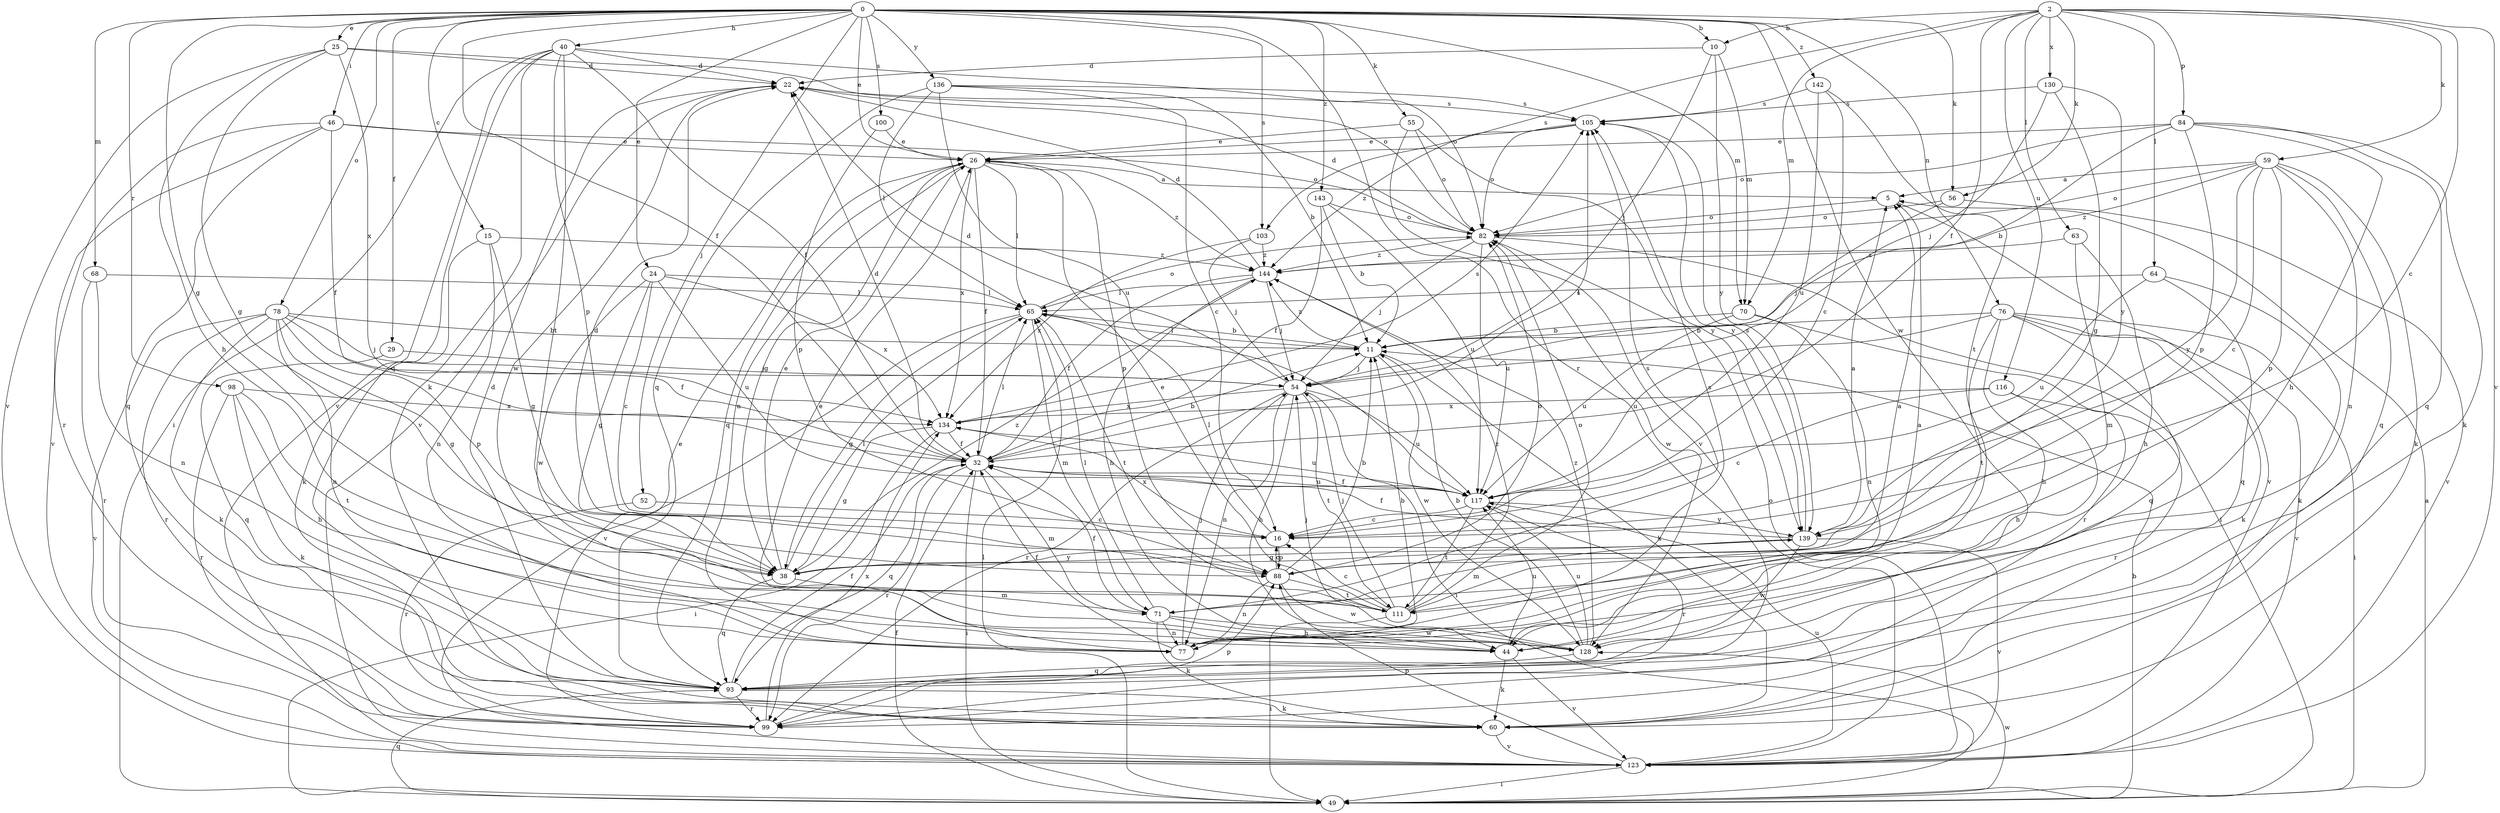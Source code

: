 strict digraph  {
0;
2;
5;
10;
11;
15;
16;
22;
24;
25;
26;
29;
32;
38;
40;
44;
46;
49;
52;
54;
55;
56;
59;
60;
63;
64;
65;
68;
70;
71;
76;
77;
78;
82;
84;
88;
93;
98;
99;
100;
103;
105;
111;
116;
117;
123;
128;
130;
134;
136;
139;
142;
143;
144;
0 -> 10  [label=b];
0 -> 15  [label=c];
0 -> 24  [label=e];
0 -> 25  [label=e];
0 -> 26  [label=e];
0 -> 29  [label=f];
0 -> 32  [label=f];
0 -> 38  [label=g];
0 -> 40  [label=h];
0 -> 46  [label=i];
0 -> 52  [label=j];
0 -> 55  [label=k];
0 -> 56  [label=k];
0 -> 68  [label=m];
0 -> 70  [label=m];
0 -> 76  [label=n];
0 -> 78  [label=o];
0 -> 98  [label=r];
0 -> 99  [label=r];
0 -> 100  [label=s];
0 -> 103  [label=s];
0 -> 128  [label=w];
0 -> 136  [label=y];
0 -> 142  [label=z];
0 -> 143  [label=z];
2 -> 10  [label=b];
2 -> 16  [label=c];
2 -> 32  [label=f];
2 -> 56  [label=k];
2 -> 59  [label=k];
2 -> 63  [label=l];
2 -> 64  [label=l];
2 -> 70  [label=m];
2 -> 84  [label=p];
2 -> 103  [label=s];
2 -> 116  [label=u];
2 -> 123  [label=v];
2 -> 130  [label=x];
5 -> 82  [label=o];
5 -> 123  [label=v];
10 -> 22  [label=d];
10 -> 54  [label=j];
10 -> 70  [label=m];
10 -> 139  [label=y];
11 -> 54  [label=j];
11 -> 60  [label=k];
11 -> 65  [label=l];
11 -> 128  [label=w];
11 -> 144  [label=z];
15 -> 38  [label=g];
15 -> 60  [label=k];
15 -> 77  [label=n];
15 -> 144  [label=z];
16 -> 65  [label=l];
16 -> 88  [label=p];
16 -> 134  [label=x];
22 -> 105  [label=s];
22 -> 123  [label=v];
22 -> 128  [label=w];
24 -> 16  [label=c];
24 -> 38  [label=g];
24 -> 65  [label=l];
24 -> 117  [label=u];
24 -> 128  [label=w];
24 -> 134  [label=x];
25 -> 22  [label=d];
25 -> 38  [label=g];
25 -> 44  [label=h];
25 -> 82  [label=o];
25 -> 123  [label=v];
25 -> 134  [label=x];
26 -> 5  [label=a];
26 -> 32  [label=f];
26 -> 38  [label=g];
26 -> 65  [label=l];
26 -> 77  [label=n];
26 -> 88  [label=p];
26 -> 93  [label=q];
26 -> 134  [label=x];
26 -> 144  [label=z];
29 -> 54  [label=j];
29 -> 93  [label=q];
32 -> 11  [label=b];
32 -> 22  [label=d];
32 -> 49  [label=i];
32 -> 65  [label=l];
32 -> 71  [label=m];
32 -> 93  [label=q];
32 -> 99  [label=r];
32 -> 105  [label=s];
32 -> 117  [label=u];
38 -> 26  [label=e];
38 -> 65  [label=l];
38 -> 71  [label=m];
38 -> 93  [label=q];
38 -> 139  [label=y];
38 -> 144  [label=z];
40 -> 22  [label=d];
40 -> 32  [label=f];
40 -> 49  [label=i];
40 -> 60  [label=k];
40 -> 82  [label=o];
40 -> 88  [label=p];
40 -> 93  [label=q];
40 -> 111  [label=t];
40 -> 123  [label=v];
44 -> 60  [label=k];
44 -> 117  [label=u];
44 -> 123  [label=v];
46 -> 26  [label=e];
46 -> 32  [label=f];
46 -> 82  [label=o];
46 -> 93  [label=q];
46 -> 99  [label=r];
46 -> 123  [label=v];
49 -> 5  [label=a];
49 -> 11  [label=b];
49 -> 32  [label=f];
49 -> 65  [label=l];
49 -> 93  [label=q];
49 -> 128  [label=w];
52 -> 16  [label=c];
52 -> 99  [label=r];
54 -> 22  [label=d];
54 -> 44  [label=h];
54 -> 49  [label=i];
54 -> 77  [label=n];
54 -> 99  [label=r];
54 -> 111  [label=t];
54 -> 117  [label=u];
54 -> 134  [label=x];
55 -> 26  [label=e];
55 -> 82  [label=o];
55 -> 123  [label=v];
55 -> 139  [label=y];
56 -> 54  [label=j];
56 -> 82  [label=o];
56 -> 123  [label=v];
59 -> 5  [label=a];
59 -> 16  [label=c];
59 -> 60  [label=k];
59 -> 77  [label=n];
59 -> 82  [label=o];
59 -> 88  [label=p];
59 -> 93  [label=q];
59 -> 139  [label=y];
59 -> 144  [label=z];
60 -> 123  [label=v];
63 -> 44  [label=h];
63 -> 71  [label=m];
63 -> 144  [label=z];
64 -> 60  [label=k];
64 -> 65  [label=l];
64 -> 93  [label=q];
64 -> 117  [label=u];
65 -> 11  [label=b];
65 -> 38  [label=g];
65 -> 71  [label=m];
65 -> 82  [label=o];
65 -> 111  [label=t];
65 -> 123  [label=v];
68 -> 65  [label=l];
68 -> 77  [label=n];
68 -> 99  [label=r];
70 -> 11  [label=b];
70 -> 77  [label=n];
70 -> 99  [label=r];
70 -> 117  [label=u];
71 -> 32  [label=f];
71 -> 44  [label=h];
71 -> 60  [label=k];
71 -> 65  [label=l];
71 -> 77  [label=n];
71 -> 105  [label=s];
71 -> 128  [label=w];
76 -> 11  [label=b];
76 -> 44  [label=h];
76 -> 49  [label=i];
76 -> 60  [label=k];
76 -> 93  [label=q];
76 -> 111  [label=t];
76 -> 117  [label=u];
76 -> 123  [label=v];
77 -> 5  [label=a];
77 -> 11  [label=b];
77 -> 26  [label=e];
77 -> 32  [label=f];
77 -> 54  [label=j];
77 -> 105  [label=s];
78 -> 11  [label=b];
78 -> 32  [label=f];
78 -> 38  [label=g];
78 -> 54  [label=j];
78 -> 60  [label=k];
78 -> 77  [label=n];
78 -> 88  [label=p];
78 -> 99  [label=r];
78 -> 123  [label=v];
82 -> 22  [label=d];
82 -> 49  [label=i];
82 -> 54  [label=j];
82 -> 117  [label=u];
82 -> 128  [label=w];
82 -> 144  [label=z];
84 -> 11  [label=b];
84 -> 26  [label=e];
84 -> 44  [label=h];
84 -> 60  [label=k];
84 -> 82  [label=o];
84 -> 88  [label=p];
84 -> 93  [label=q];
88 -> 11  [label=b];
88 -> 16  [label=c];
88 -> 22  [label=d];
88 -> 77  [label=n];
88 -> 82  [label=o];
88 -> 111  [label=t];
88 -> 128  [label=w];
93 -> 22  [label=d];
93 -> 32  [label=f];
93 -> 60  [label=k];
93 -> 99  [label=r];
98 -> 44  [label=h];
98 -> 60  [label=k];
98 -> 99  [label=r];
98 -> 111  [label=t];
98 -> 134  [label=x];
99 -> 26  [label=e];
99 -> 88  [label=p];
99 -> 134  [label=x];
100 -> 26  [label=e];
100 -> 88  [label=p];
103 -> 54  [label=j];
103 -> 134  [label=x];
103 -> 144  [label=z];
105 -> 26  [label=e];
105 -> 82  [label=o];
105 -> 139  [label=y];
105 -> 144  [label=z];
111 -> 5  [label=a];
111 -> 16  [label=c];
111 -> 26  [label=e];
111 -> 49  [label=i];
111 -> 54  [label=j];
111 -> 82  [label=o];
111 -> 144  [label=z];
116 -> 16  [label=c];
116 -> 44  [label=h];
116 -> 99  [label=r];
116 -> 134  [label=x];
117 -> 16  [label=c];
117 -> 32  [label=f];
117 -> 99  [label=r];
117 -> 111  [label=t];
117 -> 139  [label=y];
123 -> 49  [label=i];
123 -> 82  [label=o];
123 -> 88  [label=p];
123 -> 117  [label=u];
128 -> 11  [label=b];
128 -> 54  [label=j];
128 -> 93  [label=q];
128 -> 117  [label=u];
128 -> 144  [label=z];
130 -> 38  [label=g];
130 -> 54  [label=j];
130 -> 105  [label=s];
130 -> 139  [label=y];
134 -> 32  [label=f];
134 -> 38  [label=g];
134 -> 49  [label=i];
134 -> 105  [label=s];
134 -> 117  [label=u];
136 -> 11  [label=b];
136 -> 16  [label=c];
136 -> 65  [label=l];
136 -> 93  [label=q];
136 -> 105  [label=s];
136 -> 117  [label=u];
139 -> 5  [label=a];
139 -> 32  [label=f];
139 -> 38  [label=g];
139 -> 71  [label=m];
139 -> 105  [label=s];
139 -> 123  [label=v];
139 -> 128  [label=w];
142 -> 16  [label=c];
142 -> 105  [label=s];
142 -> 111  [label=t];
142 -> 117  [label=u];
143 -> 11  [label=b];
143 -> 32  [label=f];
143 -> 82  [label=o];
143 -> 117  [label=u];
144 -> 22  [label=d];
144 -> 32  [label=f];
144 -> 44  [label=h];
144 -> 54  [label=j];
144 -> 65  [label=l];
}
